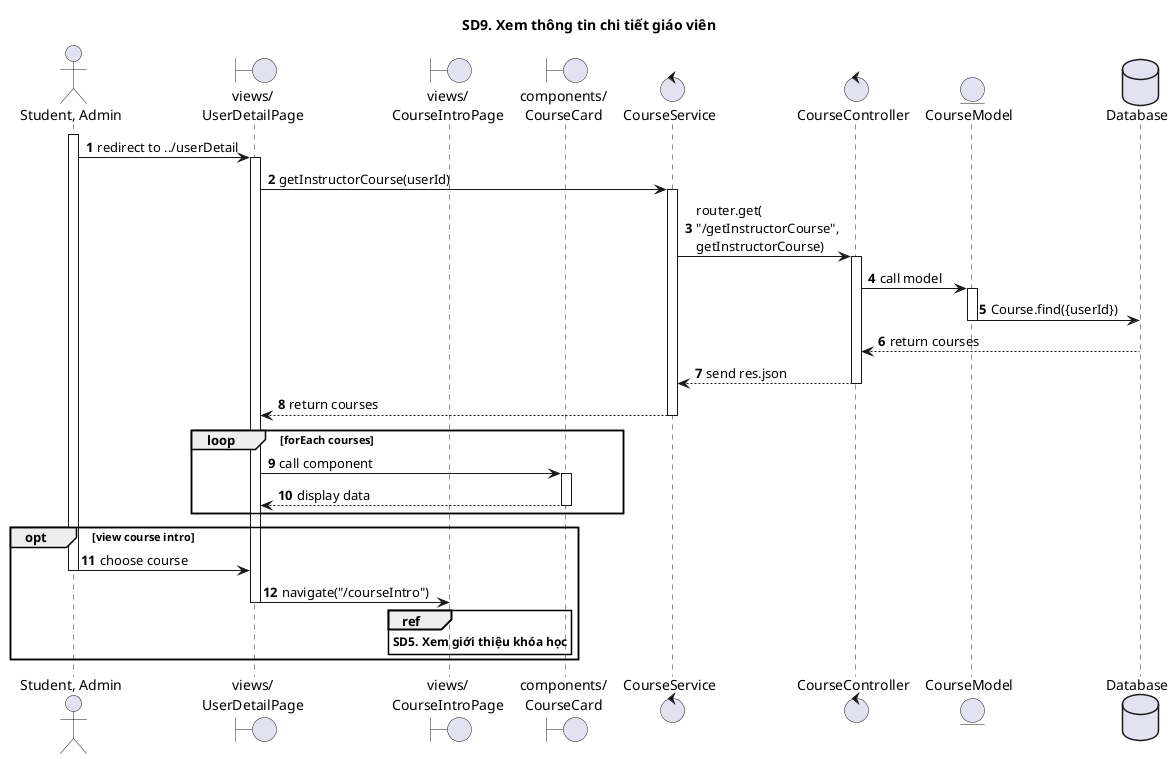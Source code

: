 @startuml SQ

autonumber

title SD9. Xem thông tin chi tiết giáo viên

actor "Student, Admin" as Actor
boundary "views/\nUserDetailPage" as UserDetailPage
boundary "views/\nCourseIntroPage" as CourseIntro
boundary "components/\nCourseCard" as CourseCard
control "CourseService"
control "CourseController"
entity "CourseModel"
database "Database" as Database

activate Actor
Actor -> UserDetailPage: redirect to ../userDetail
activate UserDetailPage
UserDetailPage -> CourseService: getInstructorCourse(userId)
activate CourseService
CourseService -> CourseController: router.get(\n"/getInstructorCourse",\ngetInstructorCourse)
activate CourseController
CourseController -> CourseModel: call model
activate CourseModel
CourseModel -> Database: Course.find({userId})
deactivate CourseModel
Database --> CourseController: return courses
deactivate Database
CourseController --> CourseService: send res.json
deactivate CourseController
CourseService --> UserDetailPage: return courses
deactivate CourseService
loop forEach courses
UserDetailPage -> CourseCard: call component
activate CourseCard
CourseCard --> UserDetailPage: display data
deactivate CourseCard
end
opt view course intro
Actor -> UserDetailPage: choose course
deactivate Actor
UserDetailPage -> CourseIntro: navigate("/courseIntro")
deactivate UserDetailPage
ref over CourseIntro
**SD5. Xem giới thiệu khóa học**
end ref
end

@enduml